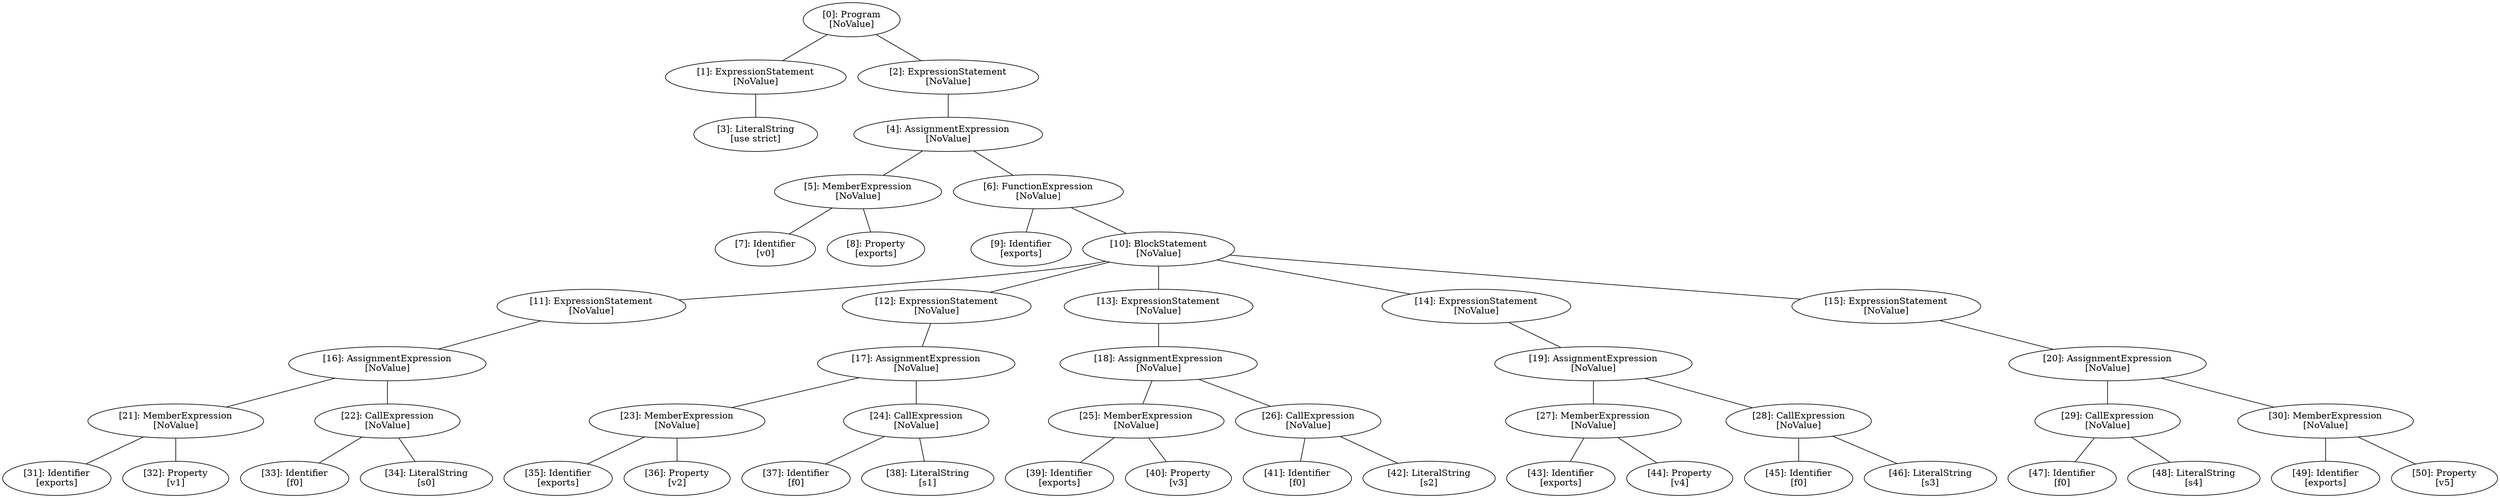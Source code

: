 // Result
graph {
	0 [label="[0]: Program
[NoValue]"]
	1 [label="[1]: ExpressionStatement
[NoValue]"]
	2 [label="[2]: ExpressionStatement
[NoValue]"]
	3 [label="[3]: LiteralString
[use strict]"]
	4 [label="[4]: AssignmentExpression
[NoValue]"]
	5 [label="[5]: MemberExpression
[NoValue]"]
	6 [label="[6]: FunctionExpression
[NoValue]"]
	7 [label="[7]: Identifier
[v0]"]
	8 [label="[8]: Property
[exports]"]
	9 [label="[9]: Identifier
[exports]"]
	10 [label="[10]: BlockStatement
[NoValue]"]
	11 [label="[11]: ExpressionStatement
[NoValue]"]
	12 [label="[12]: ExpressionStatement
[NoValue]"]
	13 [label="[13]: ExpressionStatement
[NoValue]"]
	14 [label="[14]: ExpressionStatement
[NoValue]"]
	15 [label="[15]: ExpressionStatement
[NoValue]"]
	16 [label="[16]: AssignmentExpression
[NoValue]"]
	17 [label="[17]: AssignmentExpression
[NoValue]"]
	18 [label="[18]: AssignmentExpression
[NoValue]"]
	19 [label="[19]: AssignmentExpression
[NoValue]"]
	20 [label="[20]: AssignmentExpression
[NoValue]"]
	21 [label="[21]: MemberExpression
[NoValue]"]
	22 [label="[22]: CallExpression
[NoValue]"]
	23 [label="[23]: MemberExpression
[NoValue]"]
	24 [label="[24]: CallExpression
[NoValue]"]
	25 [label="[25]: MemberExpression
[NoValue]"]
	26 [label="[26]: CallExpression
[NoValue]"]
	27 [label="[27]: MemberExpression
[NoValue]"]
	28 [label="[28]: CallExpression
[NoValue]"]
	29 [label="[29]: CallExpression
[NoValue]"]
	30 [label="[30]: MemberExpression
[NoValue]"]
	31 [label="[31]: Identifier
[exports]"]
	32 [label="[32]: Property
[v1]"]
	33 [label="[33]: Identifier
[f0]"]
	34 [label="[34]: LiteralString
[s0]"]
	35 [label="[35]: Identifier
[exports]"]
	36 [label="[36]: Property
[v2]"]
	37 [label="[37]: Identifier
[f0]"]
	38 [label="[38]: LiteralString
[s1]"]
	39 [label="[39]: Identifier
[exports]"]
	40 [label="[40]: Property
[v3]"]
	41 [label="[41]: Identifier
[f0]"]
	42 [label="[42]: LiteralString
[s2]"]
	43 [label="[43]: Identifier
[exports]"]
	44 [label="[44]: Property
[v4]"]
	45 [label="[45]: Identifier
[f0]"]
	46 [label="[46]: LiteralString
[s3]"]
	47 [label="[47]: Identifier
[f0]"]
	48 [label="[48]: LiteralString
[s4]"]
	49 [label="[49]: Identifier
[exports]"]
	50 [label="[50]: Property
[v5]"]
	0 -- 1
	0 -- 2
	1 -- 3
	2 -- 4
	4 -- 5
	4 -- 6
	5 -- 7
	5 -- 8
	6 -- 9
	6 -- 10
	10 -- 11
	10 -- 12
	10 -- 13
	10 -- 14
	10 -- 15
	11 -- 16
	12 -- 17
	13 -- 18
	14 -- 19
	15 -- 20
	16 -- 21
	16 -- 22
	17 -- 23
	17 -- 24
	18 -- 25
	18 -- 26
	19 -- 27
	19 -- 28
	20 -- 29
	20 -- 30
	21 -- 31
	21 -- 32
	22 -- 33
	22 -- 34
	23 -- 35
	23 -- 36
	24 -- 37
	24 -- 38
	25 -- 39
	25 -- 40
	26 -- 41
	26 -- 42
	27 -- 43
	27 -- 44
	28 -- 45
	28 -- 46
	29 -- 47
	29 -- 48
	30 -- 49
	30 -- 50
}
